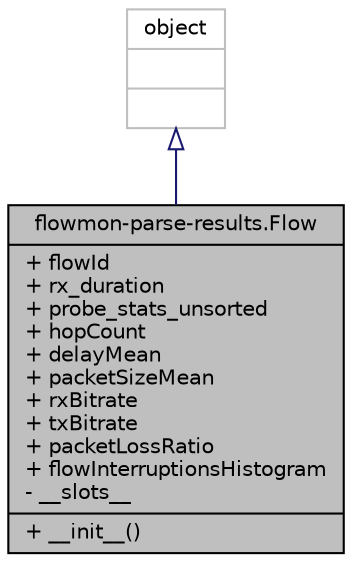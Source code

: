 digraph "flowmon-parse-results.Flow"
{
  edge [fontname="Helvetica",fontsize="10",labelfontname="Helvetica",labelfontsize="10"];
  node [fontname="Helvetica",fontsize="10",shape=record];
  Node1 [label="{flowmon-parse-results.Flow\n|+ flowId\l+ rx_duration\l+ probe_stats_unsorted\l+ hopCount\l+ delayMean\l+ packetSizeMean\l+ rxBitrate\l+ txBitrate\l+ packetLossRatio\l+ flowInterruptionsHistogram\l- __slots__\l|+ __init__()\l}",height=0.2,width=0.4,color="black", fillcolor="grey75", style="filled", fontcolor="black"];
  Node2 -> Node1 [dir="back",color="midnightblue",fontsize="10",style="solid",arrowtail="onormal"];
  Node2 [label="{object\n||}",height=0.2,width=0.4,color="grey75", fillcolor="white", style="filled"];
}
